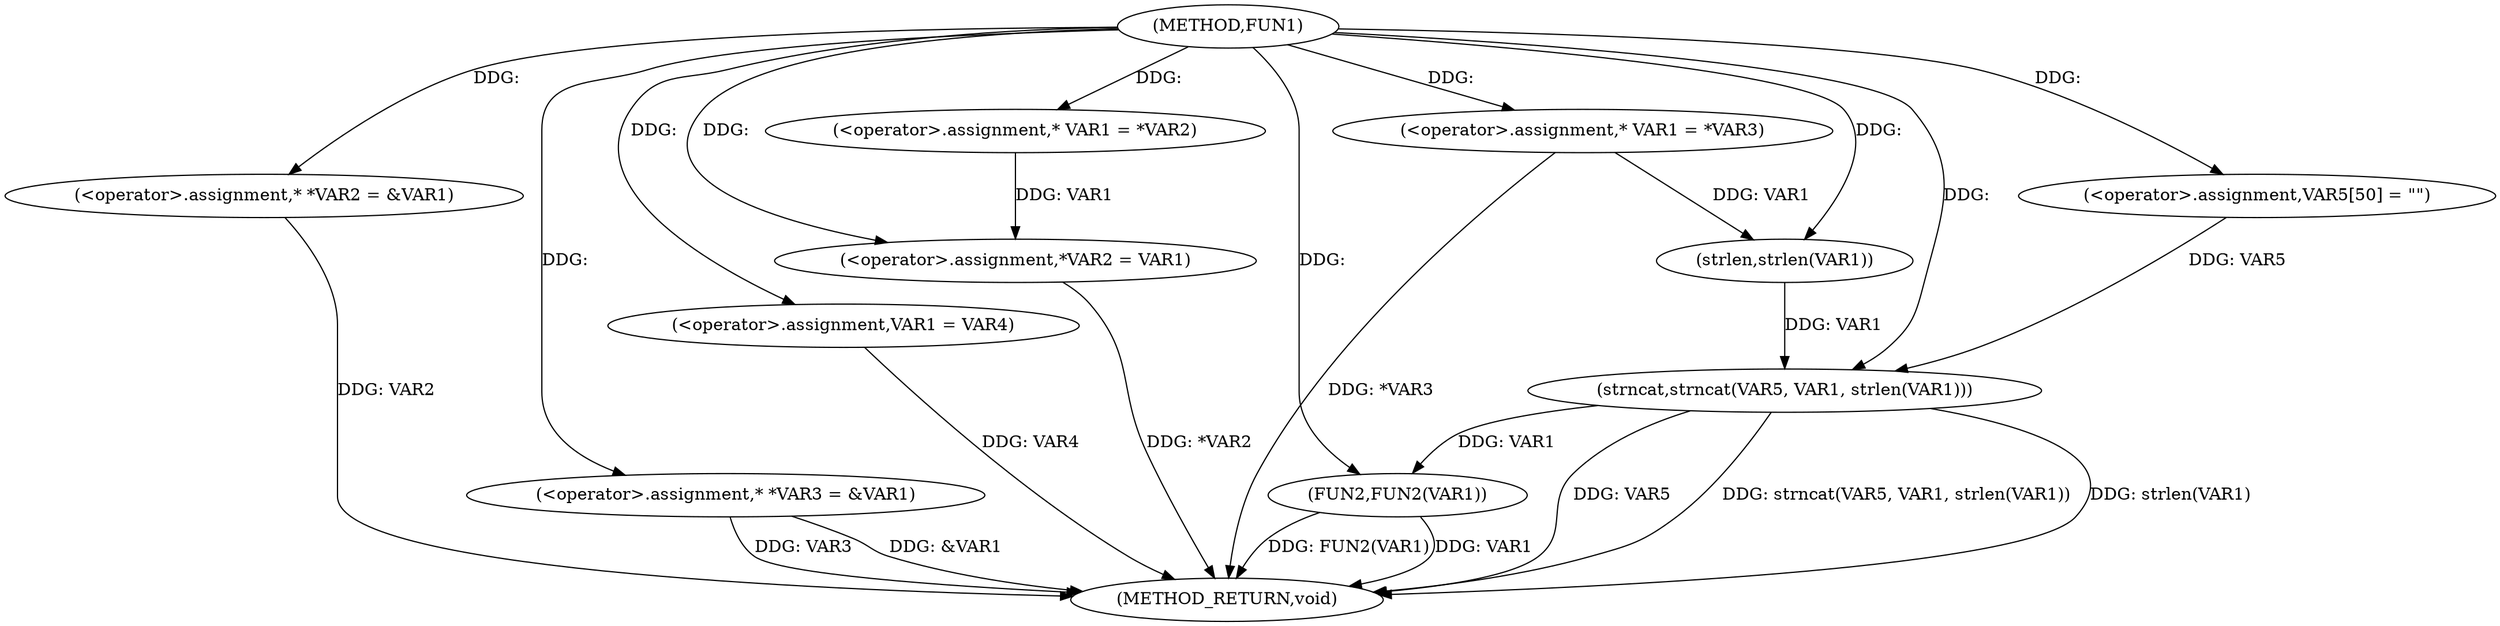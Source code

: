digraph FUN1 {  
"1000100" [label = "(METHOD,FUN1)" ]
"1000145" [label = "(METHOD_RETURN,void)" ]
"1000104" [label = "(<operator>.assignment,* *VAR2 = &VAR1)" ]
"1000109" [label = "(<operator>.assignment,* *VAR3 = &VAR1)" ]
"1000114" [label = "(<operator>.assignment,VAR1 = VAR4)" ]
"1000119" [label = "(<operator>.assignment,* VAR1 = *VAR2)" ]
"1000123" [label = "(<operator>.assignment,*VAR2 = VAR1)" ]
"1000129" [label = "(<operator>.assignment,* VAR1 = *VAR3)" ]
"1000135" [label = "(<operator>.assignment,VAR5[50] = \"\")" ]
"1000138" [label = "(strncat,strncat(VAR5, VAR1, strlen(VAR1)))" ]
"1000141" [label = "(strlen,strlen(VAR1))" ]
"1000143" [label = "(FUN2,FUN2(VAR1))" ]
  "1000104" -> "1000145"  [ label = "DDG: VAR2"] 
  "1000143" -> "1000145"  [ label = "DDG: FUN2(VAR1)"] 
  "1000138" -> "1000145"  [ label = "DDG: strncat(VAR5, VAR1, strlen(VAR1))"] 
  "1000138" -> "1000145"  [ label = "DDG: strlen(VAR1)"] 
  "1000138" -> "1000145"  [ label = "DDG: VAR5"] 
  "1000143" -> "1000145"  [ label = "DDG: VAR1"] 
  "1000109" -> "1000145"  [ label = "DDG: VAR3"] 
  "1000109" -> "1000145"  [ label = "DDG: &VAR1"] 
  "1000114" -> "1000145"  [ label = "DDG: VAR4"] 
  "1000129" -> "1000145"  [ label = "DDG: *VAR3"] 
  "1000123" -> "1000145"  [ label = "DDG: *VAR2"] 
  "1000100" -> "1000104"  [ label = "DDG: "] 
  "1000100" -> "1000109"  [ label = "DDG: "] 
  "1000100" -> "1000114"  [ label = "DDG: "] 
  "1000100" -> "1000119"  [ label = "DDG: "] 
  "1000119" -> "1000123"  [ label = "DDG: VAR1"] 
  "1000100" -> "1000123"  [ label = "DDG: "] 
  "1000100" -> "1000129"  [ label = "DDG: "] 
  "1000100" -> "1000135"  [ label = "DDG: "] 
  "1000135" -> "1000138"  [ label = "DDG: VAR5"] 
  "1000100" -> "1000138"  [ label = "DDG: "] 
  "1000141" -> "1000138"  [ label = "DDG: VAR1"] 
  "1000129" -> "1000141"  [ label = "DDG: VAR1"] 
  "1000100" -> "1000141"  [ label = "DDG: "] 
  "1000138" -> "1000143"  [ label = "DDG: VAR1"] 
  "1000100" -> "1000143"  [ label = "DDG: "] 
}
